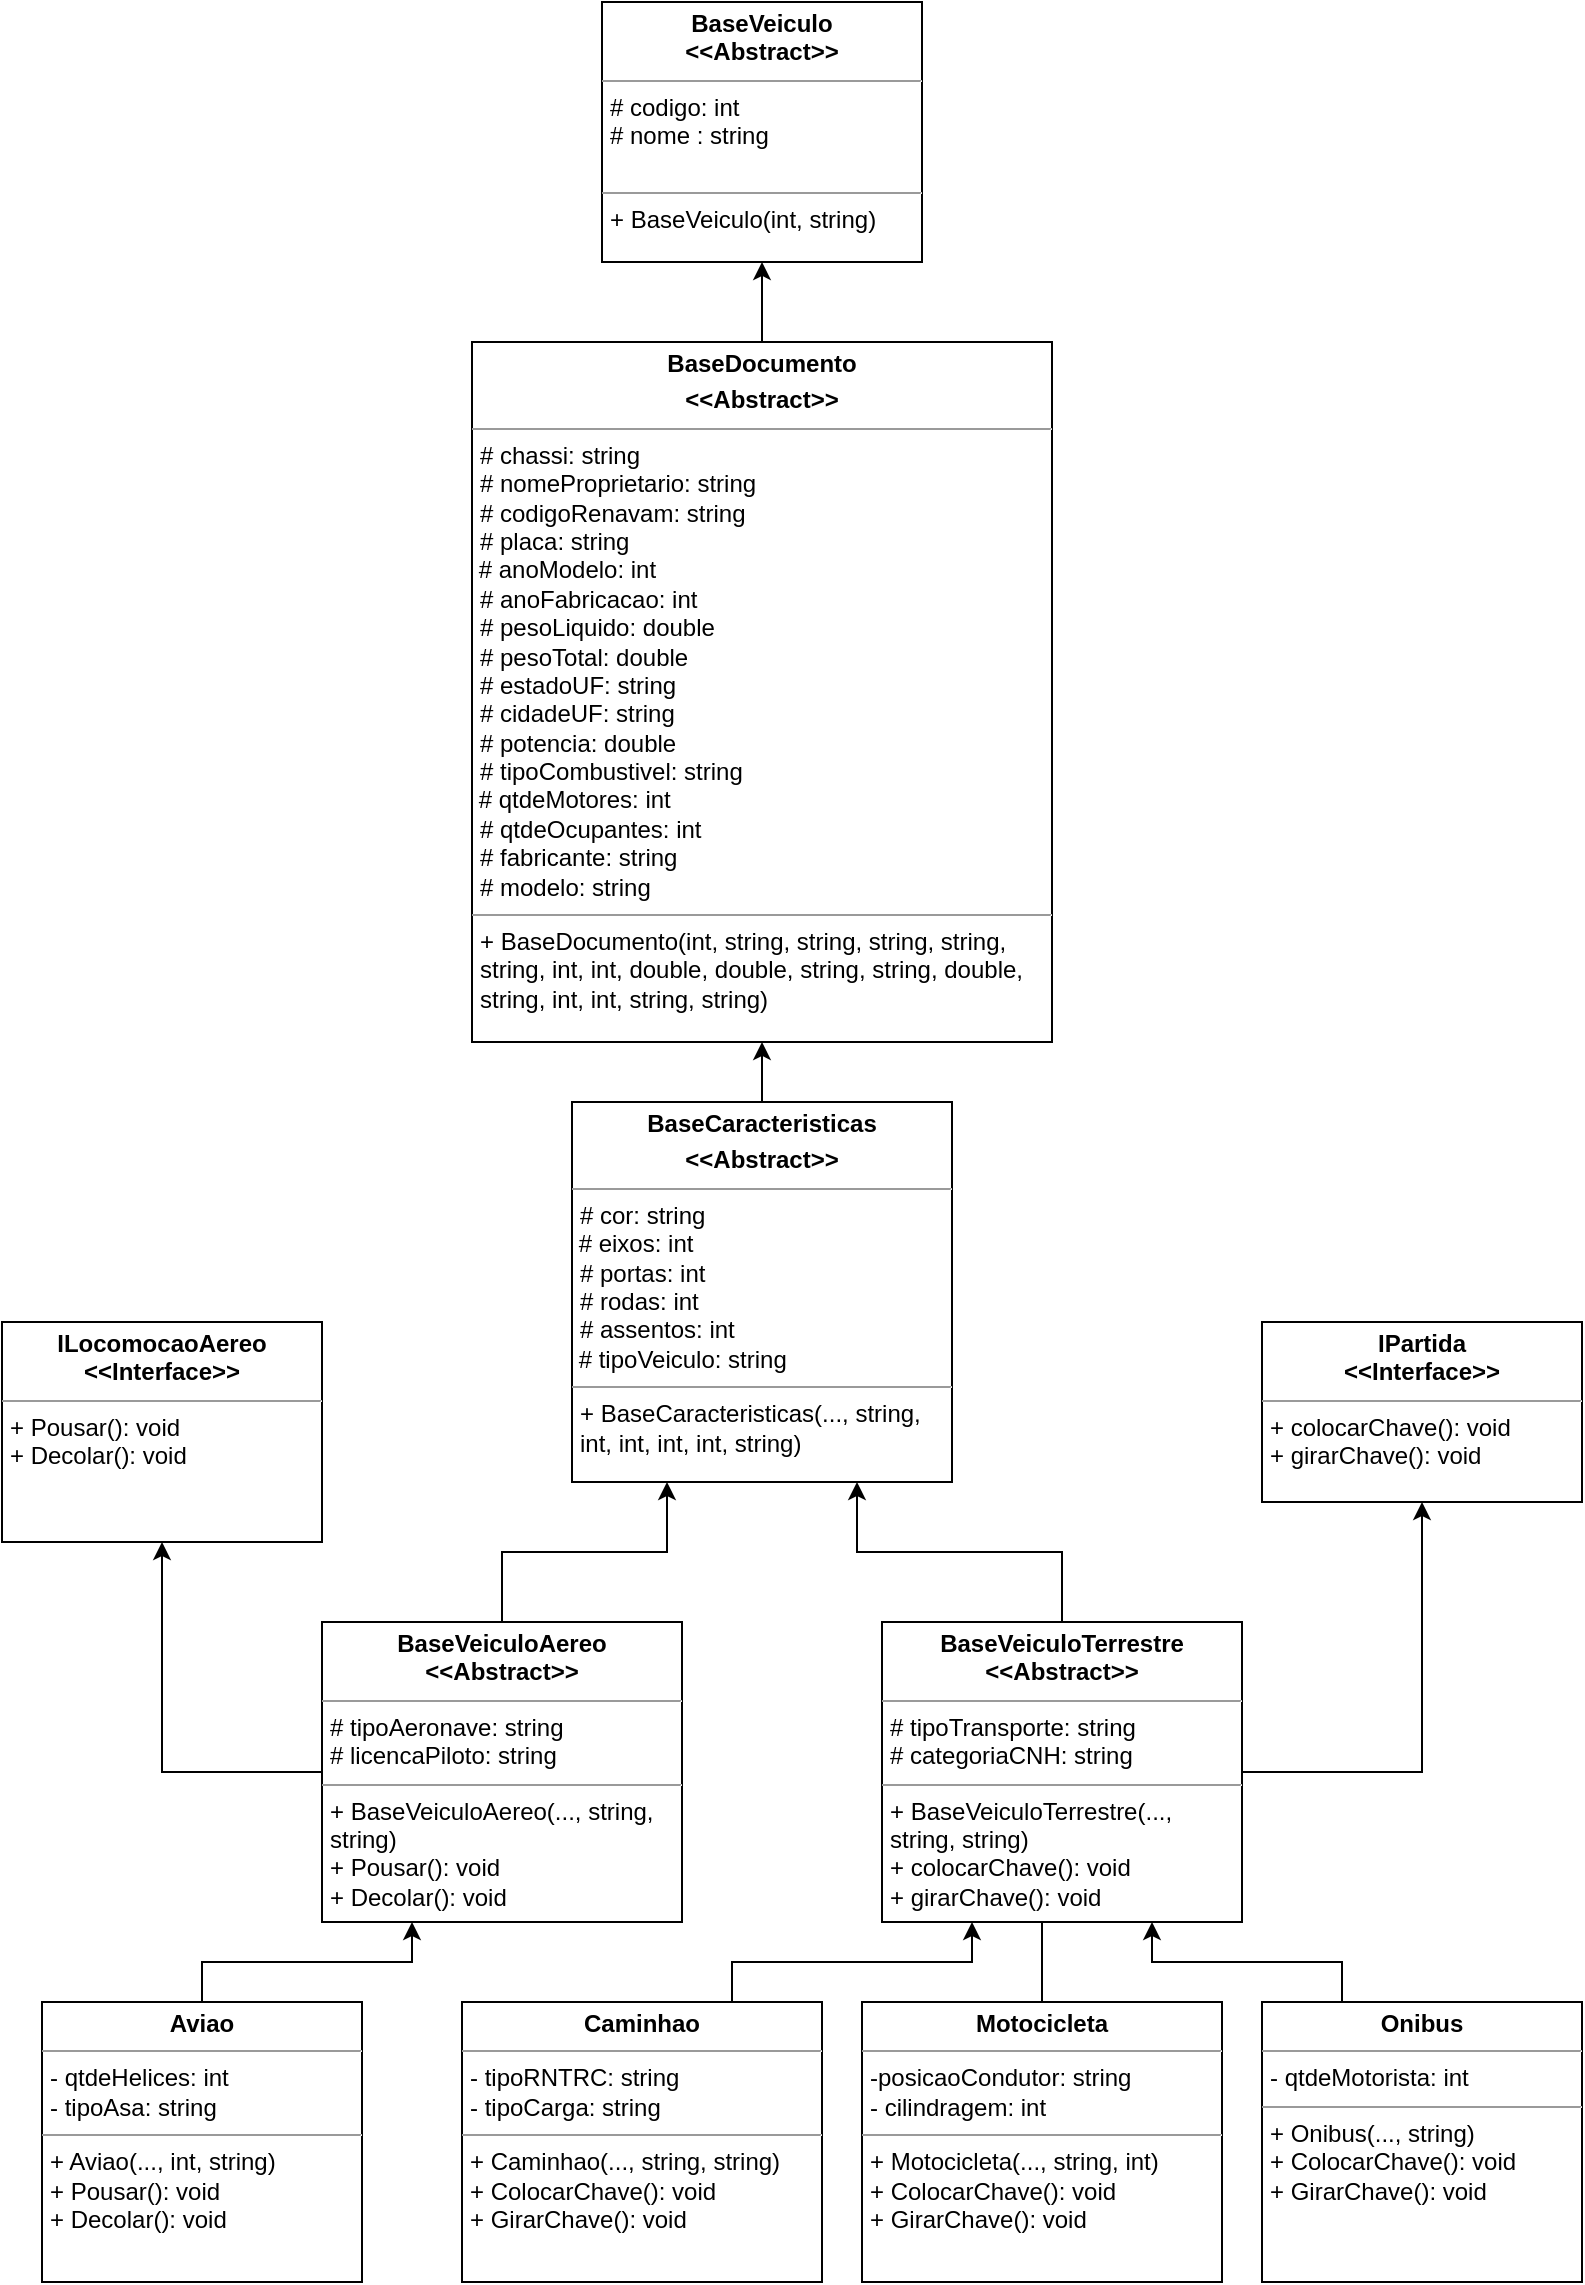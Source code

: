 <mxfile version="21.7.2" type="github">
  <diagram name="Página-1" id="LGiN_1h-tFVSG45ODqGp">
    <mxGraphModel dx="393" dy="623" grid="1" gridSize="10" guides="1" tooltips="1" connect="1" arrows="1" fold="1" page="1" pageScale="1" pageWidth="827" pageHeight="1169" math="0" shadow="0">
      <root>
        <mxCell id="0" />
        <mxCell id="1" parent="0" />
        <mxCell id="OW1iTMcNQvg8xc4sO8OZ-1" value="&lt;p style=&quot;margin:0px;margin-top:4px;text-align:center;&quot;&gt;&lt;b&gt;BaseVeiculo&lt;br&gt;&amp;lt;&amp;lt;Abstract&amp;gt;&amp;gt;&lt;/b&gt;&lt;/p&gt;&lt;hr size=&quot;1&quot;&gt;&lt;p style=&quot;margin:0px;margin-left:4px;&quot;&gt;# codigo: int&lt;/p&gt;&lt;p style=&quot;margin:0px;margin-left:4px;&quot;&gt;# nome : string&lt;/p&gt;&lt;p style=&quot;margin:0px;margin-left:4px;&quot;&gt;&lt;br&gt;&lt;/p&gt;&lt;hr size=&quot;1&quot;&gt;&lt;p style=&quot;margin:0px;margin-left:4px;&quot;&gt;+ BaseVeiculo(int, string)&lt;/p&gt;" style="verticalAlign=top;align=left;overflow=fill;fontSize=12;fontFamily=Helvetica;html=1;whiteSpace=wrap;" vertex="1" parent="1">
          <mxGeometry x="320" y="20" width="160" height="130" as="geometry" />
        </mxCell>
        <mxCell id="OW1iTMcNQvg8xc4sO8OZ-23" value="" style="edgeStyle=orthogonalEdgeStyle;rounded=0;orthogonalLoop=1;jettySize=auto;html=1;entryX=0.25;entryY=1;entryDx=0;entryDy=0;exitX=0.75;exitY=0;exitDx=0;exitDy=0;" edge="1" parent="1" source="OW1iTMcNQvg8xc4sO8OZ-2" target="OW1iTMcNQvg8xc4sO8OZ-8">
          <mxGeometry relative="1" as="geometry" />
        </mxCell>
        <mxCell id="OW1iTMcNQvg8xc4sO8OZ-2" value="&lt;p style=&quot;margin:0px;margin-top:4px;text-align:center;&quot;&gt;&lt;b&gt;Caminhao&lt;/b&gt;&lt;/p&gt;&lt;hr size=&quot;1&quot;&gt;&lt;p style=&quot;margin:0px;margin-left:4px;&quot;&gt;- tipoRNTRC: string&lt;/p&gt;&lt;p style=&quot;margin:0px;margin-left:4px;&quot;&gt;- tipoCarga: string&amp;nbsp;&lt;br&gt;&lt;/p&gt;&lt;hr size=&quot;1&quot;&gt;&lt;p style=&quot;margin:0px;margin-left:4px;&quot;&gt;+ Caminhao(..., string, string)&lt;/p&gt;&lt;p style=&quot;border-color: var(--border-color); margin: 0px 0px 0px 4px;&quot;&gt;+ ColocarChave(): void&lt;/p&gt;&lt;p style=&quot;border-color: var(--border-color); margin: 0px 0px 0px 4px;&quot;&gt;+ GirarChave(): void&lt;/p&gt;&lt;p style=&quot;border-color: var(--border-color); margin: 0px 0px 0px 4px;&quot;&gt;&lt;br&gt;&lt;/p&gt;" style="verticalAlign=top;align=left;overflow=fill;fontSize=12;fontFamily=Helvetica;html=1;whiteSpace=wrap;" vertex="1" parent="1">
          <mxGeometry x="250" y="1020" width="180" height="140" as="geometry" />
        </mxCell>
        <mxCell id="OW1iTMcNQvg8xc4sO8OZ-22" value="" style="edgeStyle=orthogonalEdgeStyle;rounded=0;orthogonalLoop=1;jettySize=auto;html=1;entryX=0.25;entryY=1;entryDx=0;entryDy=0;" edge="1" parent="1" source="OW1iTMcNQvg8xc4sO8OZ-3" target="OW1iTMcNQvg8xc4sO8OZ-9">
          <mxGeometry relative="1" as="geometry" />
        </mxCell>
        <mxCell id="OW1iTMcNQvg8xc4sO8OZ-3" value="&lt;p style=&quot;margin:0px;margin-top:4px;text-align:center;&quot;&gt;&lt;b&gt;Aviao&lt;/b&gt;&lt;/p&gt;&lt;hr size=&quot;1&quot;&gt;&lt;p style=&quot;margin:0px;margin-left:4px;&quot;&gt;-&amp;nbsp;qtdeHelices: int&lt;/p&gt;&lt;p style=&quot;margin:0px;margin-left:4px;&quot;&gt;- tipoAsa: string&lt;br&gt;&lt;/p&gt;&lt;hr size=&quot;1&quot;&gt;&lt;p style=&quot;margin:0px;margin-left:4px;&quot;&gt;+ Aviao(..., int, string)&lt;/p&gt;&lt;p style=&quot;margin:0px;margin-left:4px;&quot;&gt;+ Pousar(): void&lt;/p&gt;&lt;p style=&quot;margin:0px;margin-left:4px;&quot;&gt;+ Decolar(): void&lt;/p&gt;" style="verticalAlign=top;align=left;overflow=fill;fontSize=12;fontFamily=Helvetica;html=1;whiteSpace=wrap;" vertex="1" parent="1">
          <mxGeometry x="40" y="1020" width="160" height="140" as="geometry" />
        </mxCell>
        <mxCell id="OW1iTMcNQvg8xc4sO8OZ-24" value="" style="edgeStyle=orthogonalEdgeStyle;rounded=0;orthogonalLoop=1;jettySize=auto;html=1;" edge="1" parent="1" source="OW1iTMcNQvg8xc4sO8OZ-4">
          <mxGeometry relative="1" as="geometry">
            <mxPoint x="540" y="950" as="targetPoint" />
          </mxGeometry>
        </mxCell>
        <mxCell id="OW1iTMcNQvg8xc4sO8OZ-4" value="&lt;p style=&quot;margin:0px;margin-top:4px;text-align:center;&quot;&gt;&lt;b&gt;Motocicleta&lt;/b&gt;&lt;/p&gt;&lt;hr size=&quot;1&quot;&gt;&lt;p style=&quot;margin:0px;margin-left:4px;&quot;&gt;-posicaoCondutor: string&lt;/p&gt;&lt;p style=&quot;margin:0px;margin-left:4px;&quot;&gt;- cilindragem: int&amp;nbsp;&lt;br&gt;&lt;/p&gt;&lt;hr size=&quot;1&quot;&gt;&lt;p style=&quot;border-color: var(--border-color); margin: 0px 0px 0px 4px;&quot;&gt;+ Motocicleta(..., string, int)&lt;/p&gt;&lt;p style=&quot;border-color: var(--border-color); margin: 0px 0px 0px 4px;&quot;&gt;+ ColocarChave(): void&lt;/p&gt;&lt;p style=&quot;border-color: var(--border-color); margin: 0px 0px 0px 4px;&quot;&gt;+ GirarChave(): void&lt;/p&gt;&lt;p style=&quot;border-color: var(--border-color); margin: 0px 0px 0px 4px;&quot;&gt;&lt;br&gt;&lt;/p&gt;" style="verticalAlign=top;align=left;overflow=fill;fontSize=12;fontFamily=Helvetica;html=1;whiteSpace=wrap;" vertex="1" parent="1">
          <mxGeometry x="450" y="1020" width="180" height="140" as="geometry" />
        </mxCell>
        <mxCell id="OW1iTMcNQvg8xc4sO8OZ-26" value="" style="edgeStyle=orthogonalEdgeStyle;rounded=0;orthogonalLoop=1;jettySize=auto;html=1;entryX=0.75;entryY=1;entryDx=0;entryDy=0;exitX=0.25;exitY=0;exitDx=0;exitDy=0;" edge="1" parent="1" source="OW1iTMcNQvg8xc4sO8OZ-7" target="OW1iTMcNQvg8xc4sO8OZ-8">
          <mxGeometry relative="1" as="geometry">
            <mxPoint x="730" y="940" as="targetPoint" />
          </mxGeometry>
        </mxCell>
        <mxCell id="OW1iTMcNQvg8xc4sO8OZ-7" value="&lt;p style=&quot;margin:0px;margin-top:4px;text-align:center;&quot;&gt;&lt;b&gt;Onibus&lt;/b&gt;&lt;/p&gt;&lt;hr size=&quot;1&quot;&gt;&lt;p style=&quot;margin:0px;margin-left:4px;&quot;&gt;- qtdeMotorista: int&lt;/p&gt;&lt;hr size=&quot;1&quot;&gt;&lt;p style=&quot;border-color: var(--border-color); margin: 0px 0px 0px 4px;&quot;&gt;+ Onibus(..., string)&lt;/p&gt;&lt;p style=&quot;border-color: var(--border-color); margin: 0px 0px 0px 4px;&quot;&gt;+ ColocarChave(): void&lt;/p&gt;&lt;p style=&quot;border-color: var(--border-color); margin: 0px 0px 0px 4px;&quot;&gt;+ GirarChave(): void&lt;/p&gt;&lt;p style=&quot;border-color: var(--border-color); margin: 0px 0px 0px 4px;&quot;&gt;&lt;br&gt;&lt;/p&gt;" style="verticalAlign=top;align=left;overflow=fill;fontSize=12;fontFamily=Helvetica;html=1;whiteSpace=wrap;" vertex="1" parent="1">
          <mxGeometry x="650" y="1020" width="160" height="140" as="geometry" />
        </mxCell>
        <mxCell id="OW1iTMcNQvg8xc4sO8OZ-19" value="" style="edgeStyle=orthogonalEdgeStyle;rounded=0;orthogonalLoop=1;jettySize=auto;html=1;entryX=0.75;entryY=1;entryDx=0;entryDy=0;" edge="1" parent="1" source="OW1iTMcNQvg8xc4sO8OZ-8" target="OW1iTMcNQvg8xc4sO8OZ-13">
          <mxGeometry relative="1" as="geometry" />
        </mxCell>
        <mxCell id="OW1iTMcNQvg8xc4sO8OZ-30" value="" style="edgeStyle=orthogonalEdgeStyle;rounded=0;orthogonalLoop=1;jettySize=auto;html=1;entryX=0.5;entryY=1;entryDx=0;entryDy=0;" edge="1" parent="1" source="OW1iTMcNQvg8xc4sO8OZ-8" target="OW1iTMcNQvg8xc4sO8OZ-11">
          <mxGeometry relative="1" as="geometry" />
        </mxCell>
        <mxCell id="OW1iTMcNQvg8xc4sO8OZ-8" value="&lt;p style=&quot;margin:0px;margin-top:4px;text-align:center;&quot;&gt;&lt;b&gt;BaseVeiculo&lt;/b&gt;&lt;b&gt;Terrestre&lt;br&gt;&lt;/b&gt;&lt;b style=&quot;border-color: var(--border-color);&quot;&gt;&amp;lt;&amp;lt;Abstract&amp;gt;&amp;gt;&lt;/b&gt;&lt;/p&gt;&lt;hr size=&quot;1&quot;&gt;&lt;p style=&quot;margin:0px;margin-left:4px;&quot;&gt;# tipoTransporte: string&lt;/p&gt;&lt;p style=&quot;margin:0px;margin-left:4px;&quot;&gt;# categoriaCNH: string&lt;/p&gt;&lt;hr size=&quot;1&quot;&gt;&lt;p style=&quot;margin:0px;margin-left:4px;&quot;&gt;+ BaseVeiculoTerrestre(..., string, string)&lt;/p&gt;&lt;p style=&quot;border-color: var(--border-color); margin: 0px 0px 0px 4px;&quot;&gt;+ colocarChave(): void&lt;/p&gt;&lt;p style=&quot;border-color: var(--border-color); margin: 0px 0px 0px 4px;&quot;&gt;+ girarChave(): void&lt;/p&gt;" style="verticalAlign=top;align=left;overflow=fill;fontSize=12;fontFamily=Helvetica;html=1;whiteSpace=wrap;" vertex="1" parent="1">
          <mxGeometry x="460" y="830" width="180" height="150" as="geometry" />
        </mxCell>
        <mxCell id="OW1iTMcNQvg8xc4sO8OZ-17" value="" style="edgeStyle=orthogonalEdgeStyle;rounded=0;orthogonalLoop=1;jettySize=auto;html=1;entryX=0.25;entryY=1;entryDx=0;entryDy=0;" edge="1" parent="1" source="OW1iTMcNQvg8xc4sO8OZ-9" target="OW1iTMcNQvg8xc4sO8OZ-13">
          <mxGeometry relative="1" as="geometry" />
        </mxCell>
        <mxCell id="OW1iTMcNQvg8xc4sO8OZ-28" value="" style="edgeStyle=orthogonalEdgeStyle;rounded=0;orthogonalLoop=1;jettySize=auto;html=1;entryX=0.5;entryY=1;entryDx=0;entryDy=0;exitX=0;exitY=0.5;exitDx=0;exitDy=0;" edge="1" parent="1" source="OW1iTMcNQvg8xc4sO8OZ-9" target="OW1iTMcNQvg8xc4sO8OZ-10">
          <mxGeometry relative="1" as="geometry">
            <mxPoint x="170" y="890" as="sourcePoint" />
            <mxPoint x="100" y="890" as="targetPoint" />
          </mxGeometry>
        </mxCell>
        <mxCell id="OW1iTMcNQvg8xc4sO8OZ-9" value="&lt;p style=&quot;margin:0px;margin-top:4px;text-align:center;&quot;&gt;&lt;b&gt;BaseVeiculoAereo&lt;br&gt;&amp;lt;&amp;lt;Abstract&amp;gt;&amp;gt;&lt;/b&gt;&lt;/p&gt;&lt;hr size=&quot;1&quot;&gt;&lt;p style=&quot;margin:0px;margin-left:4px;&quot;&gt;# tipoAeronave: string&lt;/p&gt;&lt;p style=&quot;margin:0px;margin-left:4px;&quot;&gt;# licencaPiloto: string&lt;br&gt;&lt;/p&gt;&lt;hr size=&quot;1&quot;&gt;&lt;p style=&quot;margin:0px;margin-left:4px;&quot;&gt;+ BaseVeiculoAereo(..., string, string)&lt;/p&gt;&lt;p style=&quot;border-color: var(--border-color); margin: 0px 0px 0px 4px;&quot;&gt;+ Pousar(): void&lt;/p&gt;&lt;p style=&quot;border-color: var(--border-color); margin: 0px 0px 0px 4px;&quot;&gt;+ Decolar(): void&lt;/p&gt;" style="verticalAlign=top;align=left;overflow=fill;fontSize=12;fontFamily=Helvetica;html=1;whiteSpace=wrap;" vertex="1" parent="1">
          <mxGeometry x="180" y="830" width="180" height="150" as="geometry" />
        </mxCell>
        <mxCell id="OW1iTMcNQvg8xc4sO8OZ-10" value="&lt;p style=&quot;margin:0px;margin-top:4px;text-align:center;&quot;&gt;&lt;b&gt;ILocomocaoAereo&lt;br&gt;&amp;lt;&amp;lt;Interface&amp;gt;&amp;gt;&lt;/b&gt;&lt;/p&gt;&lt;hr size=&quot;1&quot;&gt;&lt;p style=&quot;margin:0px;margin-left:4px;&quot;&gt;+ Pousar(): void&lt;/p&gt;&lt;p style=&quot;margin:0px;margin-left:4px;&quot;&gt;+ Decolar(): void&lt;/p&gt;&lt;p style=&quot;margin:0px;margin-left:4px;&quot;&gt;&lt;br&gt;&lt;/p&gt;" style="verticalAlign=top;align=left;overflow=fill;fontSize=12;fontFamily=Helvetica;html=1;whiteSpace=wrap;" vertex="1" parent="1">
          <mxGeometry x="20" y="680" width="160" height="110" as="geometry" />
        </mxCell>
        <mxCell id="OW1iTMcNQvg8xc4sO8OZ-11" value="&lt;p style=&quot;margin:0px;margin-top:4px;text-align:center;&quot;&gt;&lt;b&gt;IPartida&lt;br&gt;&amp;lt;&amp;lt;Interface&amp;gt;&amp;gt;&lt;/b&gt;&lt;/p&gt;&lt;hr size=&quot;1&quot;&gt;&lt;p style=&quot;margin:0px;margin-left:4px;&quot;&gt;+ colocarChave(): void&lt;/p&gt;&lt;p style=&quot;margin:0px;margin-left:4px;&quot;&gt;+ girarChave(): void&lt;/p&gt;&lt;p style=&quot;margin:0px;margin-left:4px;&quot;&gt;&lt;br&gt;&lt;/p&gt;" style="verticalAlign=top;align=left;overflow=fill;fontSize=12;fontFamily=Helvetica;html=1;whiteSpace=wrap;" vertex="1" parent="1">
          <mxGeometry x="650" y="680" width="160" height="90" as="geometry" />
        </mxCell>
        <mxCell id="OW1iTMcNQvg8xc4sO8OZ-14" value="" style="edgeStyle=orthogonalEdgeStyle;rounded=0;orthogonalLoop=1;jettySize=auto;html=1;" edge="1" parent="1" source="OW1iTMcNQvg8xc4sO8OZ-12" target="OW1iTMcNQvg8xc4sO8OZ-1">
          <mxGeometry relative="1" as="geometry" />
        </mxCell>
        <mxCell id="OW1iTMcNQvg8xc4sO8OZ-12" value="&lt;p style=&quot;margin:0px;margin-top:4px;text-align:center;&quot;&gt;&lt;b&gt;BaseDocumento&lt;/b&gt;&lt;/p&gt;&lt;p style=&quot;margin:0px;margin-top:4px;text-align:center;&quot;&gt;&lt;b style=&quot;border-color: var(--border-color);&quot;&gt;&amp;lt;&amp;lt;Abstract&amp;gt;&amp;gt;&lt;/b&gt;&lt;/p&gt;&lt;hr size=&quot;1&quot;&gt;&lt;p style=&quot;border-color: var(--border-color); margin: 0px 0px 0px 4px;&quot;&gt;# chassi: string&lt;/p&gt;&lt;div&gt;&lt;p style=&quot;border-color: var(--border-color); margin: 0px 0px 0px 4px;&quot;&gt;# nomeProprietario: string&lt;/p&gt;&lt;/div&gt;&lt;div&gt;&lt;p style=&quot;border-color: var(--border-color); margin: 0px 0px 0px 4px;&quot;&gt;# codigoRenavam: string&lt;/p&gt;&lt;/div&gt;&lt;div&gt;&lt;p style=&quot;border-color: var(--border-color); margin: 0px 0px 0px 4px;&quot;&gt;# placa: string&lt;br style=&quot;border-color: var(--border-color);&quot;&gt;&lt;/p&gt;&lt;/div&gt;&lt;div&gt;&lt;span style=&quot;border-color: var(--border-color); background-color: initial;&quot;&gt;&amp;nbsp;# anoModelo: int&lt;/span&gt;&lt;/div&gt;&lt;div&gt;&lt;p style=&quot;border-color: var(--border-color); margin: 0px 0px 0px 4px;&quot;&gt;# anoFabricacao: int&lt;br style=&quot;border-color: var(--border-color);&quot;&gt;&lt;/p&gt;&lt;/div&gt;&lt;div&gt;&lt;span style=&quot;border-color: var(--border-color); background-color: initial;&quot;&gt;&lt;p style=&quot;border-color: var(--border-color); margin: 0px 0px 0px 4px;&quot;&gt;# pesoLiquido: double&lt;/p&gt;&lt;div&gt;&lt;p style=&quot;border-color: var(--border-color); margin: 0px 0px 0px 4px;&quot;&gt;# pesoTotal: double&lt;br style=&quot;border-color: var(--border-color);&quot;&gt;&lt;/p&gt;&lt;p style=&quot;border-color: var(--border-color); margin: 0px 0px 0px 4px;&quot;&gt;# estadoUF: string&lt;br style=&quot;border-color: var(--border-color);&quot;&gt;&lt;/p&gt;&lt;/div&gt;&lt;div&gt;&lt;p style=&quot;border-color: var(--border-color); margin: 0px 0px 0px 4px;&quot;&gt;# cidadeUF: string&lt;br style=&quot;border-color: var(--border-color);&quot;&gt;&lt;/p&gt;&lt;/div&gt;&lt;div&gt;&lt;span style=&quot;border-color: var(--border-color); background-color: initial;&quot;&gt;&lt;p style=&quot;border-color: var(--border-color); margin: 0px 0px 0px 4px;&quot;&gt;# potencia: double&lt;/p&gt;&lt;div&gt;&lt;p style=&quot;border-color: var(--border-color); margin: 0px 0px 0px 4px;&quot;&gt;# tipoCombustivel: string&lt;br style=&quot;border-color: var(--border-color);&quot;&gt;&lt;/p&gt;&lt;/div&gt;&lt;div&gt;&lt;span style=&quot;border-color: var(--border-color); background-color: initial;&quot;&gt;&amp;nbsp;# qtdeMotores: int&lt;/span&gt;&lt;/div&gt;&lt;div&gt;&lt;span style=&quot;border-color: var(--border-color); background-color: initial;&quot;&gt;&lt;p style=&quot;border-color: var(--border-color); margin: 0px 0px 0px 4px;&quot;&gt;# qtdeOcupantes: int&lt;/p&gt;&lt;p style=&quot;border-color: var(--border-color); margin: 0px 0px 0px 4px;&quot;&gt;# fabricante: string&lt;/p&gt;&lt;p style=&quot;border-color: var(--border-color); margin: 0px 0px 0px 4px;&quot;&gt;# modelo: string&lt;/p&gt;&lt;/span&gt;&lt;/div&gt;&lt;/span&gt;&lt;/div&gt;&lt;/span&gt;&lt;/div&gt;&lt;hr size=&quot;1&quot;&gt;&lt;p style=&quot;margin:0px;margin-left:4px;&quot;&gt;+ BaseDocumento(int, string, string, string, string, string, int, int, double, double, string, string, double, string, int, int, string, string)&lt;/p&gt;" style="verticalAlign=top;align=left;overflow=fill;fontSize=12;fontFamily=Helvetica;html=1;whiteSpace=wrap;" vertex="1" parent="1">
          <mxGeometry x="255" y="190" width="290" height="350" as="geometry" />
        </mxCell>
        <mxCell id="OW1iTMcNQvg8xc4sO8OZ-15" value="" style="edgeStyle=orthogonalEdgeStyle;rounded=0;orthogonalLoop=1;jettySize=auto;html=1;" edge="1" parent="1" source="OW1iTMcNQvg8xc4sO8OZ-13" target="OW1iTMcNQvg8xc4sO8OZ-12">
          <mxGeometry relative="1" as="geometry" />
        </mxCell>
        <mxCell id="OW1iTMcNQvg8xc4sO8OZ-13" value="&lt;p style=&quot;margin:0px;margin-top:4px;text-align:center;&quot;&gt;&lt;b&gt;BaseCaracteristicas&lt;/b&gt;&lt;/p&gt;&lt;p style=&quot;margin:0px;margin-top:4px;text-align:center;&quot;&gt;&lt;b style=&quot;border-color: var(--border-color);&quot;&gt;&amp;lt;&amp;lt;Abstract&amp;gt;&amp;gt;&lt;/b&gt;&lt;/p&gt;&lt;hr size=&quot;1&quot;&gt;&lt;p style=&quot;border-color: var(--border-color); margin: 0px 0px 0px 4px;&quot;&gt;&lt;span style=&quot;background-color: initial;&quot;&gt;# cor: string&lt;/span&gt;&lt;br&gt;&lt;/p&gt;&lt;div&gt;&lt;span style=&quot;border-color: var(--border-color); background-color: initial;&quot;&gt;&amp;nbsp;# eixos: int&lt;/span&gt;&lt;/div&gt;&lt;div&gt;&lt;span style=&quot;border-color: var(--border-color); background-color: initial;&quot;&gt;&lt;p style=&quot;border-color: var(--border-color); margin: 0px 0px 0px 4px;&quot;&gt;# portas: int&lt;/p&gt;&lt;p style=&quot;border-color: var(--border-color); margin: 0px 0px 0px 4px;&quot;&gt;# rodas: int&lt;br style=&quot;border-color: var(--border-color);&quot;&gt;&lt;/p&gt;&lt;p style=&quot;border-color: var(--border-color); margin: 0px 0px 0px 4px;&quot;&gt;# assentos: int&lt;br style=&quot;border-color: var(--border-color);&quot;&gt;&lt;/p&gt;&lt;div&gt;&lt;span style=&quot;border-color: var(--border-color); background-color: initial;&quot;&gt;&amp;nbsp;# tipoVeiculo: string&lt;/span&gt;&lt;/div&gt;&lt;div&gt;&lt;/div&gt;&lt;/span&gt;&lt;/div&gt;&lt;hr size=&quot;1&quot;&gt;&lt;p style=&quot;margin:0px;margin-left:4px;&quot;&gt;+ BaseCaracteristicas(...&lt;span style=&quot;background-color: initial;&quot;&gt;, string, int, int, int, int, string)&lt;/span&gt;&lt;/p&gt;" style="verticalAlign=top;align=left;overflow=fill;fontSize=12;fontFamily=Helvetica;html=1;whiteSpace=wrap;" vertex="1" parent="1">
          <mxGeometry x="305" y="570" width="190" height="190" as="geometry" />
        </mxCell>
      </root>
    </mxGraphModel>
  </diagram>
</mxfile>
